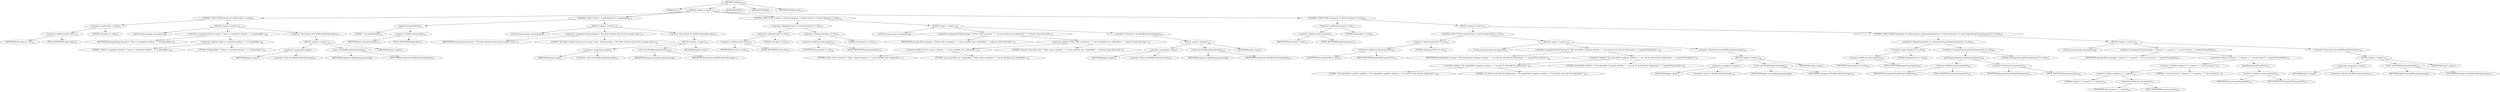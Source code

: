 digraph "validate" {  
"170" [label = <(METHOD,validate)<SUB>103</SUB>> ]
"171" [label = <(PARAM,this)<SUB>103</SUB>> ]
"172" [label = <(BLOCK,&lt;empty&gt;,&lt;empty&gt;)<SUB>103</SUB>> ]
"173" [label = <(CONTROL_STRUCTURE,if (token == null),if (token == null))<SUB>105</SUB>> ]
"174" [label = <(&lt;operator&gt;.equals,token == null)<SUB>105</SUB>> ]
"175" [label = <(&lt;operator&gt;.fieldAccess,this.token)<SUB>105</SUB>> ]
"176" [label = <(IDENTIFIER,this,token == null)<SUB>105</SUB>> ]
"177" [label = <(FIELD_IDENTIFIER,token,token)<SUB>105</SUB>> ]
"178" [label = <(LITERAL,null,token == null)<SUB>105</SUB>> ]
"179" [label = <(BLOCK,&lt;empty&gt;,&lt;empty&gt;)<SUB>105</SUB>> ]
"180" [label = <(LOCAL,String message: java.lang.String)> ]
"181" [label = <(&lt;operator&gt;.assignment,String message = &quot;token is a mandatory attribute &quot; + &quot;of replacefilter.&quot;)<SUB>106</SUB>> ]
"182" [label = <(IDENTIFIER,message,String message = &quot;token is a mandatory attribute &quot; + &quot;of replacefilter.&quot;)<SUB>106</SUB>> ]
"183" [label = <(&lt;operator&gt;.addition,&quot;token is a mandatory attribute &quot; + &quot;of replacefilter.&quot;)<SUB>106</SUB>> ]
"184" [label = <(LITERAL,&quot;token is a mandatory attribute &quot;,&quot;token is a mandatory attribute &quot; + &quot;of replacefilter.&quot;)<SUB>106</SUB>> ]
"185" [label = <(LITERAL,&quot;of replacefilter.&quot;,&quot;token is a mandatory attribute &quot; + &quot;of replacefilter.&quot;)<SUB>106</SUB>> ]
"186" [label = <(&lt;operator&gt;.throw,throw new BuildException(message);)<SUB>107</SUB>> ]
"187" [label = <(BLOCK,&lt;empty&gt;,&lt;empty&gt;)<SUB>107</SUB>> ]
"188" [label = <(&lt;operator&gt;.assignment,&lt;empty&gt;)> ]
"189" [label = <(IDENTIFIER,$obj3,&lt;empty&gt;)> ]
"190" [label = <(&lt;operator&gt;.alloc,new BuildException(message))<SUB>107</SUB>> ]
"191" [label = <(&lt;init&gt;,new BuildException(message))<SUB>107</SUB>> ]
"192" [label = <(IDENTIFIER,$obj3,new BuildException(message))> ]
"193" [label = <(IDENTIFIER,message,new BuildException(message))<SUB>107</SUB>> ]
"194" [label = <(IDENTIFIER,$obj3,&lt;empty&gt;)> ]
"195" [label = <(CONTROL_STRUCTURE,if (&quot;&quot;.equals(token)),if (&quot;&quot;.equals(token)))<SUB>110</SUB>> ]
"196" [label = <(equals,this.equals(token))<SUB>110</SUB>> ]
"197" [label = <(LITERAL,&quot;&quot;,this.equals(token))<SUB>110</SUB>> ]
"198" [label = <(&lt;operator&gt;.fieldAccess,this.token)<SUB>110</SUB>> ]
"199" [label = <(IDENTIFIER,this,this.equals(token))<SUB>110</SUB>> ]
"200" [label = <(FIELD_IDENTIFIER,token,token)<SUB>110</SUB>> ]
"201" [label = <(BLOCK,&lt;empty&gt;,&lt;empty&gt;)<SUB>110</SUB>> ]
"202" [label = <(LOCAL,String message: java.lang.String)> ]
"203" [label = <(&lt;operator&gt;.assignment,String message = &quot;The token attribute must not be an empty string.&quot;)<SUB>111</SUB>> ]
"204" [label = <(IDENTIFIER,message,String message = &quot;The token attribute must not be an empty string.&quot;)<SUB>111</SUB>> ]
"205" [label = <(LITERAL,&quot;The token attribute must not be an empty string.&quot;,String message = &quot;The token attribute must not be an empty string.&quot;)<SUB>111</SUB>> ]
"206" [label = <(&lt;operator&gt;.throw,throw new BuildException(message);)<SUB>112</SUB>> ]
"207" [label = <(BLOCK,&lt;empty&gt;,&lt;empty&gt;)<SUB>112</SUB>> ]
"208" [label = <(&lt;operator&gt;.assignment,&lt;empty&gt;)> ]
"209" [label = <(IDENTIFIER,$obj4,&lt;empty&gt;)> ]
"210" [label = <(&lt;operator&gt;.alloc,new BuildException(message))<SUB>112</SUB>> ]
"211" [label = <(&lt;init&gt;,new BuildException(message))<SUB>112</SUB>> ]
"212" [label = <(IDENTIFIER,$obj4,new BuildException(message))> ]
"213" [label = <(IDENTIFIER,message,new BuildException(message))<SUB>112</SUB>> ]
"214" [label = <(IDENTIFIER,$obj4,&lt;empty&gt;)> ]
"215" [label = <(CONTROL_STRUCTURE,if ((value != null) &amp;&amp; (property != null)),if ((value != null) &amp;&amp; (property != null)))<SUB>116</SUB>> ]
"216" [label = <(&lt;operator&gt;.logicalAnd,(value != null) &amp;&amp; (property != null))<SUB>116</SUB>> ]
"217" [label = <(&lt;operator&gt;.notEquals,value != null)<SUB>116</SUB>> ]
"218" [label = <(&lt;operator&gt;.fieldAccess,this.value)<SUB>116</SUB>> ]
"219" [label = <(IDENTIFIER,this,value != null)<SUB>116</SUB>> ]
"220" [label = <(FIELD_IDENTIFIER,value,value)<SUB>116</SUB>> ]
"221" [label = <(LITERAL,null,value != null)<SUB>116</SUB>> ]
"222" [label = <(&lt;operator&gt;.notEquals,property != null)<SUB>116</SUB>> ]
"223" [label = <(&lt;operator&gt;.fieldAccess,this.property)<SUB>116</SUB>> ]
"224" [label = <(IDENTIFIER,this,property != null)<SUB>116</SUB>> ]
"225" [label = <(FIELD_IDENTIFIER,property,property)<SUB>116</SUB>> ]
"226" [label = <(LITERAL,null,property != null)<SUB>116</SUB>> ]
"227" [label = <(BLOCK,&lt;empty&gt;,&lt;empty&gt;)<SUB>116</SUB>> ]
"228" [label = <(LOCAL,String message: java.lang.String)> ]
"229" [label = <(&lt;operator&gt;.assignment,String message = &quot;Either value or property &quot; + &quot;can be specified, but a replacefilter &quot; + &quot;element cannot have both.&quot;)<SUB>117</SUB>> ]
"230" [label = <(IDENTIFIER,message,String message = &quot;Either value or property &quot; + &quot;can be specified, but a replacefilter &quot; + &quot;element cannot have both.&quot;)<SUB>117</SUB>> ]
"231" [label = <(&lt;operator&gt;.addition,&quot;Either value or property &quot; + &quot;can be specified, but a replacefilter &quot; + &quot;element cannot have both.&quot;)<SUB>117</SUB>> ]
"232" [label = <(&lt;operator&gt;.addition,&quot;Either value or property &quot; + &quot;can be specified, but a replacefilter &quot;)<SUB>117</SUB>> ]
"233" [label = <(LITERAL,&quot;Either value or property &quot;,&quot;Either value or property &quot; + &quot;can be specified, but a replacefilter &quot;)<SUB>117</SUB>> ]
"234" [label = <(LITERAL,&quot;can be specified, but a replacefilter &quot;,&quot;Either value or property &quot; + &quot;can be specified, but a replacefilter &quot;)<SUB>117</SUB>> ]
"235" [label = <(LITERAL,&quot;element cannot have both.&quot;,&quot;Either value or property &quot; + &quot;can be specified, but a replacefilter &quot; + &quot;element cannot have both.&quot;)<SUB>117</SUB>> ]
"236" [label = <(&lt;operator&gt;.throw,throw new BuildException(message);)<SUB>118</SUB>> ]
"237" [label = <(BLOCK,&lt;empty&gt;,&lt;empty&gt;)<SUB>118</SUB>> ]
"238" [label = <(&lt;operator&gt;.assignment,&lt;empty&gt;)> ]
"239" [label = <(IDENTIFIER,$obj5,&lt;empty&gt;)> ]
"240" [label = <(&lt;operator&gt;.alloc,new BuildException(message))<SUB>118</SUB>> ]
"241" [label = <(&lt;init&gt;,new BuildException(message))<SUB>118</SUB>> ]
"242" [label = <(IDENTIFIER,$obj5,new BuildException(message))> ]
"243" [label = <(IDENTIFIER,message,new BuildException(message))<SUB>118</SUB>> ]
"244" [label = <(IDENTIFIER,$obj5,&lt;empty&gt;)> ]
"245" [label = <(CONTROL_STRUCTURE,if ((property != null)),if ((property != null)))<SUB>121</SUB>> ]
"246" [label = <(&lt;operator&gt;.notEquals,property != null)<SUB>121</SUB>> ]
"247" [label = <(&lt;operator&gt;.fieldAccess,this.property)<SUB>121</SUB>> ]
"248" [label = <(IDENTIFIER,this,property != null)<SUB>121</SUB>> ]
"249" [label = <(FIELD_IDENTIFIER,property,property)<SUB>121</SUB>> ]
"250" [label = <(LITERAL,null,property != null)<SUB>121</SUB>> ]
"251" [label = <(BLOCK,&lt;empty&gt;,&lt;empty&gt;)<SUB>121</SUB>> ]
"252" [label = <(CONTROL_STRUCTURE,if (propertyFile == null),if (propertyFile == null))<SUB>123</SUB>> ]
"253" [label = <(&lt;operator&gt;.equals,propertyFile == null)<SUB>123</SUB>> ]
"254" [label = <(&lt;operator&gt;.fieldAccess,this.propertyFile)<SUB>123</SUB>> ]
"255" [label = <(IDENTIFIER,this,propertyFile == null)<SUB>123</SUB>> ]
"256" [label = <(FIELD_IDENTIFIER,propertyFile,propertyFile)<SUB>123</SUB>> ]
"257" [label = <(LITERAL,null,propertyFile == null)<SUB>123</SUB>> ]
"258" [label = <(BLOCK,&lt;empty&gt;,&lt;empty&gt;)<SUB>123</SUB>> ]
"259" [label = <(LOCAL,String message: java.lang.String)> ]
"260" [label = <(&lt;operator&gt;.assignment,String message = &quot;The replacefilter's property attribute &quot; + &quot;can only be used with the replacetask's &quot; + &quot;propertyFile attribute.&quot;)<SUB>124</SUB>> ]
"261" [label = <(IDENTIFIER,message,String message = &quot;The replacefilter's property attribute &quot; + &quot;can only be used with the replacetask's &quot; + &quot;propertyFile attribute.&quot;)<SUB>124</SUB>> ]
"262" [label = <(&lt;operator&gt;.addition,&quot;The replacefilter's property attribute &quot; + &quot;can only be used with the replacetask's &quot; + &quot;propertyFile attribute.&quot;)<SUB>124</SUB>> ]
"263" [label = <(&lt;operator&gt;.addition,&quot;The replacefilter's property attribute &quot; + &quot;can only be used with the replacetask's &quot;)<SUB>124</SUB>> ]
"264" [label = <(LITERAL,&quot;The replacefilter's property attribute &quot;,&quot;The replacefilter's property attribute &quot; + &quot;can only be used with the replacetask's &quot;)<SUB>124</SUB>> ]
"265" [label = <(LITERAL,&quot;can only be used with the replacetask's &quot;,&quot;The replacefilter's property attribute &quot; + &quot;can only be used with the replacetask's &quot;)<SUB>124</SUB>> ]
"266" [label = <(LITERAL,&quot;propertyFile attribute.&quot;,&quot;The replacefilter's property attribute &quot; + &quot;can only be used with the replacetask's &quot; + &quot;propertyFile attribute.&quot;)<SUB>124</SUB>> ]
"267" [label = <(&lt;operator&gt;.throw,throw new BuildException(message);)<SUB>125</SUB>> ]
"268" [label = <(BLOCK,&lt;empty&gt;,&lt;empty&gt;)<SUB>125</SUB>> ]
"269" [label = <(&lt;operator&gt;.assignment,&lt;empty&gt;)> ]
"270" [label = <(IDENTIFIER,$obj6,&lt;empty&gt;)> ]
"271" [label = <(&lt;operator&gt;.alloc,new BuildException(message))<SUB>125</SUB>> ]
"272" [label = <(&lt;init&gt;,new BuildException(message))<SUB>125</SUB>> ]
"273" [label = <(IDENTIFIER,$obj6,new BuildException(message))> ]
"274" [label = <(IDENTIFIER,message,new BuildException(message))<SUB>125</SUB>> ]
"275" [label = <(IDENTIFIER,$obj6,&lt;empty&gt;)> ]
"276" [label = <(CONTROL_STRUCTURE,if (properties == null || properties.getProperty(property) == null),if (properties == null || properties.getProperty(property) == null))<SUB>129</SUB>> ]
"277" [label = <(&lt;operator&gt;.logicalOr,properties == null || properties.getProperty(property) == null)<SUB>129</SUB>> ]
"278" [label = <(&lt;operator&gt;.equals,properties == null)<SUB>129</SUB>> ]
"279" [label = <(&lt;operator&gt;.fieldAccess,this.properties)<SUB>129</SUB>> ]
"280" [label = <(IDENTIFIER,this,properties == null)<SUB>129</SUB>> ]
"281" [label = <(FIELD_IDENTIFIER,properties,properties)<SUB>129</SUB>> ]
"282" [label = <(LITERAL,null,properties == null)<SUB>129</SUB>> ]
"283" [label = <(&lt;operator&gt;.equals,properties.getProperty(property) == null)<SUB>130</SUB>> ]
"284" [label = <(getProperty,properties.getProperty(property))<SUB>130</SUB>> ]
"285" [label = <(&lt;operator&gt;.fieldAccess,this.properties)<SUB>130</SUB>> ]
"286" [label = <(IDENTIFIER,this,properties.getProperty(property))<SUB>130</SUB>> ]
"287" [label = <(FIELD_IDENTIFIER,properties,properties)<SUB>130</SUB>> ]
"288" [label = <(&lt;operator&gt;.fieldAccess,this.property)<SUB>130</SUB>> ]
"289" [label = <(IDENTIFIER,this,properties.getProperty(property))<SUB>130</SUB>> ]
"290" [label = <(FIELD_IDENTIFIER,property,property)<SUB>130</SUB>> ]
"291" [label = <(LITERAL,null,properties.getProperty(property) == null)<SUB>130</SUB>> ]
"292" [label = <(BLOCK,&lt;empty&gt;,&lt;empty&gt;)<SUB>130</SUB>> ]
"293" [label = <(LOCAL,String message: java.lang.String)> ]
"294" [label = <(&lt;operator&gt;.assignment,String message = &quot;property \&quot;&quot; + property + &quot;\&quot; was not found in &quot; + propertyFile.getPath())<SUB>131</SUB>> ]
"295" [label = <(IDENTIFIER,message,String message = &quot;property \&quot;&quot; + property + &quot;\&quot; was not found in &quot; + propertyFile.getPath())<SUB>131</SUB>> ]
"296" [label = <(&lt;operator&gt;.addition,&quot;property \&quot;&quot; + property + &quot;\&quot; was not found in &quot; + propertyFile.getPath())<SUB>131</SUB>> ]
"297" [label = <(&lt;operator&gt;.addition,&quot;property \&quot;&quot; + property + &quot;\&quot; was not found in &quot;)<SUB>131</SUB>> ]
"298" [label = <(&lt;operator&gt;.addition,&quot;property \&quot;&quot; + property)<SUB>131</SUB>> ]
"299" [label = <(LITERAL,&quot;property \&quot;&quot;,&quot;property \&quot;&quot; + property)<SUB>131</SUB>> ]
"300" [label = <(&lt;operator&gt;.fieldAccess,this.property)<SUB>131</SUB>> ]
"301" [label = <(IDENTIFIER,this,&quot;property \&quot;&quot; + property)<SUB>131</SUB>> ]
"302" [label = <(FIELD_IDENTIFIER,property,property)<SUB>131</SUB>> ]
"303" [label = <(LITERAL,&quot;\&quot; was not found in &quot;,&quot;property \&quot;&quot; + property + &quot;\&quot; was not found in &quot;)<SUB>131</SUB>> ]
"304" [label = <(getPath,propertyFile.getPath())<SUB>131</SUB>> ]
"305" [label = <(&lt;operator&gt;.fieldAccess,this.propertyFile)<SUB>131</SUB>> ]
"306" [label = <(IDENTIFIER,this,propertyFile.getPath())<SUB>131</SUB>> ]
"307" [label = <(FIELD_IDENTIFIER,propertyFile,propertyFile)<SUB>131</SUB>> ]
"308" [label = <(&lt;operator&gt;.throw,throw new BuildException(message);)<SUB>132</SUB>> ]
"309" [label = <(BLOCK,&lt;empty&gt;,&lt;empty&gt;)<SUB>132</SUB>> ]
"310" [label = <(&lt;operator&gt;.assignment,&lt;empty&gt;)> ]
"311" [label = <(IDENTIFIER,$obj7,&lt;empty&gt;)> ]
"312" [label = <(&lt;operator&gt;.alloc,new BuildException(message))<SUB>132</SUB>> ]
"313" [label = <(&lt;init&gt;,new BuildException(message))<SUB>132</SUB>> ]
"314" [label = <(IDENTIFIER,$obj7,new BuildException(message))> ]
"315" [label = <(IDENTIFIER,message,new BuildException(message))<SUB>132</SUB>> ]
"316" [label = <(IDENTIFIER,$obj7,&lt;empty&gt;)> ]
"317" [label = <(MODIFIER,PUBLIC)> ]
"318" [label = <(MODIFIER,VIRTUAL)> ]
"319" [label = <(METHOD_RETURN,void)<SUB>103</SUB>> ]
  "170" -> "171" 
  "170" -> "172" 
  "170" -> "317" 
  "170" -> "318" 
  "170" -> "319" 
  "172" -> "173" 
  "172" -> "195" 
  "172" -> "215" 
  "172" -> "245" 
  "173" -> "174" 
  "173" -> "179" 
  "174" -> "175" 
  "174" -> "178" 
  "175" -> "176" 
  "175" -> "177" 
  "179" -> "180" 
  "179" -> "181" 
  "179" -> "186" 
  "181" -> "182" 
  "181" -> "183" 
  "183" -> "184" 
  "183" -> "185" 
  "186" -> "187" 
  "187" -> "188" 
  "187" -> "191" 
  "187" -> "194" 
  "188" -> "189" 
  "188" -> "190" 
  "191" -> "192" 
  "191" -> "193" 
  "195" -> "196" 
  "195" -> "201" 
  "196" -> "197" 
  "196" -> "198" 
  "198" -> "199" 
  "198" -> "200" 
  "201" -> "202" 
  "201" -> "203" 
  "201" -> "206" 
  "203" -> "204" 
  "203" -> "205" 
  "206" -> "207" 
  "207" -> "208" 
  "207" -> "211" 
  "207" -> "214" 
  "208" -> "209" 
  "208" -> "210" 
  "211" -> "212" 
  "211" -> "213" 
  "215" -> "216" 
  "215" -> "227" 
  "216" -> "217" 
  "216" -> "222" 
  "217" -> "218" 
  "217" -> "221" 
  "218" -> "219" 
  "218" -> "220" 
  "222" -> "223" 
  "222" -> "226" 
  "223" -> "224" 
  "223" -> "225" 
  "227" -> "228" 
  "227" -> "229" 
  "227" -> "236" 
  "229" -> "230" 
  "229" -> "231" 
  "231" -> "232" 
  "231" -> "235" 
  "232" -> "233" 
  "232" -> "234" 
  "236" -> "237" 
  "237" -> "238" 
  "237" -> "241" 
  "237" -> "244" 
  "238" -> "239" 
  "238" -> "240" 
  "241" -> "242" 
  "241" -> "243" 
  "245" -> "246" 
  "245" -> "251" 
  "246" -> "247" 
  "246" -> "250" 
  "247" -> "248" 
  "247" -> "249" 
  "251" -> "252" 
  "251" -> "276" 
  "252" -> "253" 
  "252" -> "258" 
  "253" -> "254" 
  "253" -> "257" 
  "254" -> "255" 
  "254" -> "256" 
  "258" -> "259" 
  "258" -> "260" 
  "258" -> "267" 
  "260" -> "261" 
  "260" -> "262" 
  "262" -> "263" 
  "262" -> "266" 
  "263" -> "264" 
  "263" -> "265" 
  "267" -> "268" 
  "268" -> "269" 
  "268" -> "272" 
  "268" -> "275" 
  "269" -> "270" 
  "269" -> "271" 
  "272" -> "273" 
  "272" -> "274" 
  "276" -> "277" 
  "276" -> "292" 
  "277" -> "278" 
  "277" -> "283" 
  "278" -> "279" 
  "278" -> "282" 
  "279" -> "280" 
  "279" -> "281" 
  "283" -> "284" 
  "283" -> "291" 
  "284" -> "285" 
  "284" -> "288" 
  "285" -> "286" 
  "285" -> "287" 
  "288" -> "289" 
  "288" -> "290" 
  "292" -> "293" 
  "292" -> "294" 
  "292" -> "308" 
  "294" -> "295" 
  "294" -> "296" 
  "296" -> "297" 
  "296" -> "304" 
  "297" -> "298" 
  "297" -> "303" 
  "298" -> "299" 
  "298" -> "300" 
  "300" -> "301" 
  "300" -> "302" 
  "304" -> "305" 
  "305" -> "306" 
  "305" -> "307" 
  "308" -> "309" 
  "309" -> "310" 
  "309" -> "313" 
  "309" -> "316" 
  "310" -> "311" 
  "310" -> "312" 
  "313" -> "314" 
  "313" -> "315" 
}
